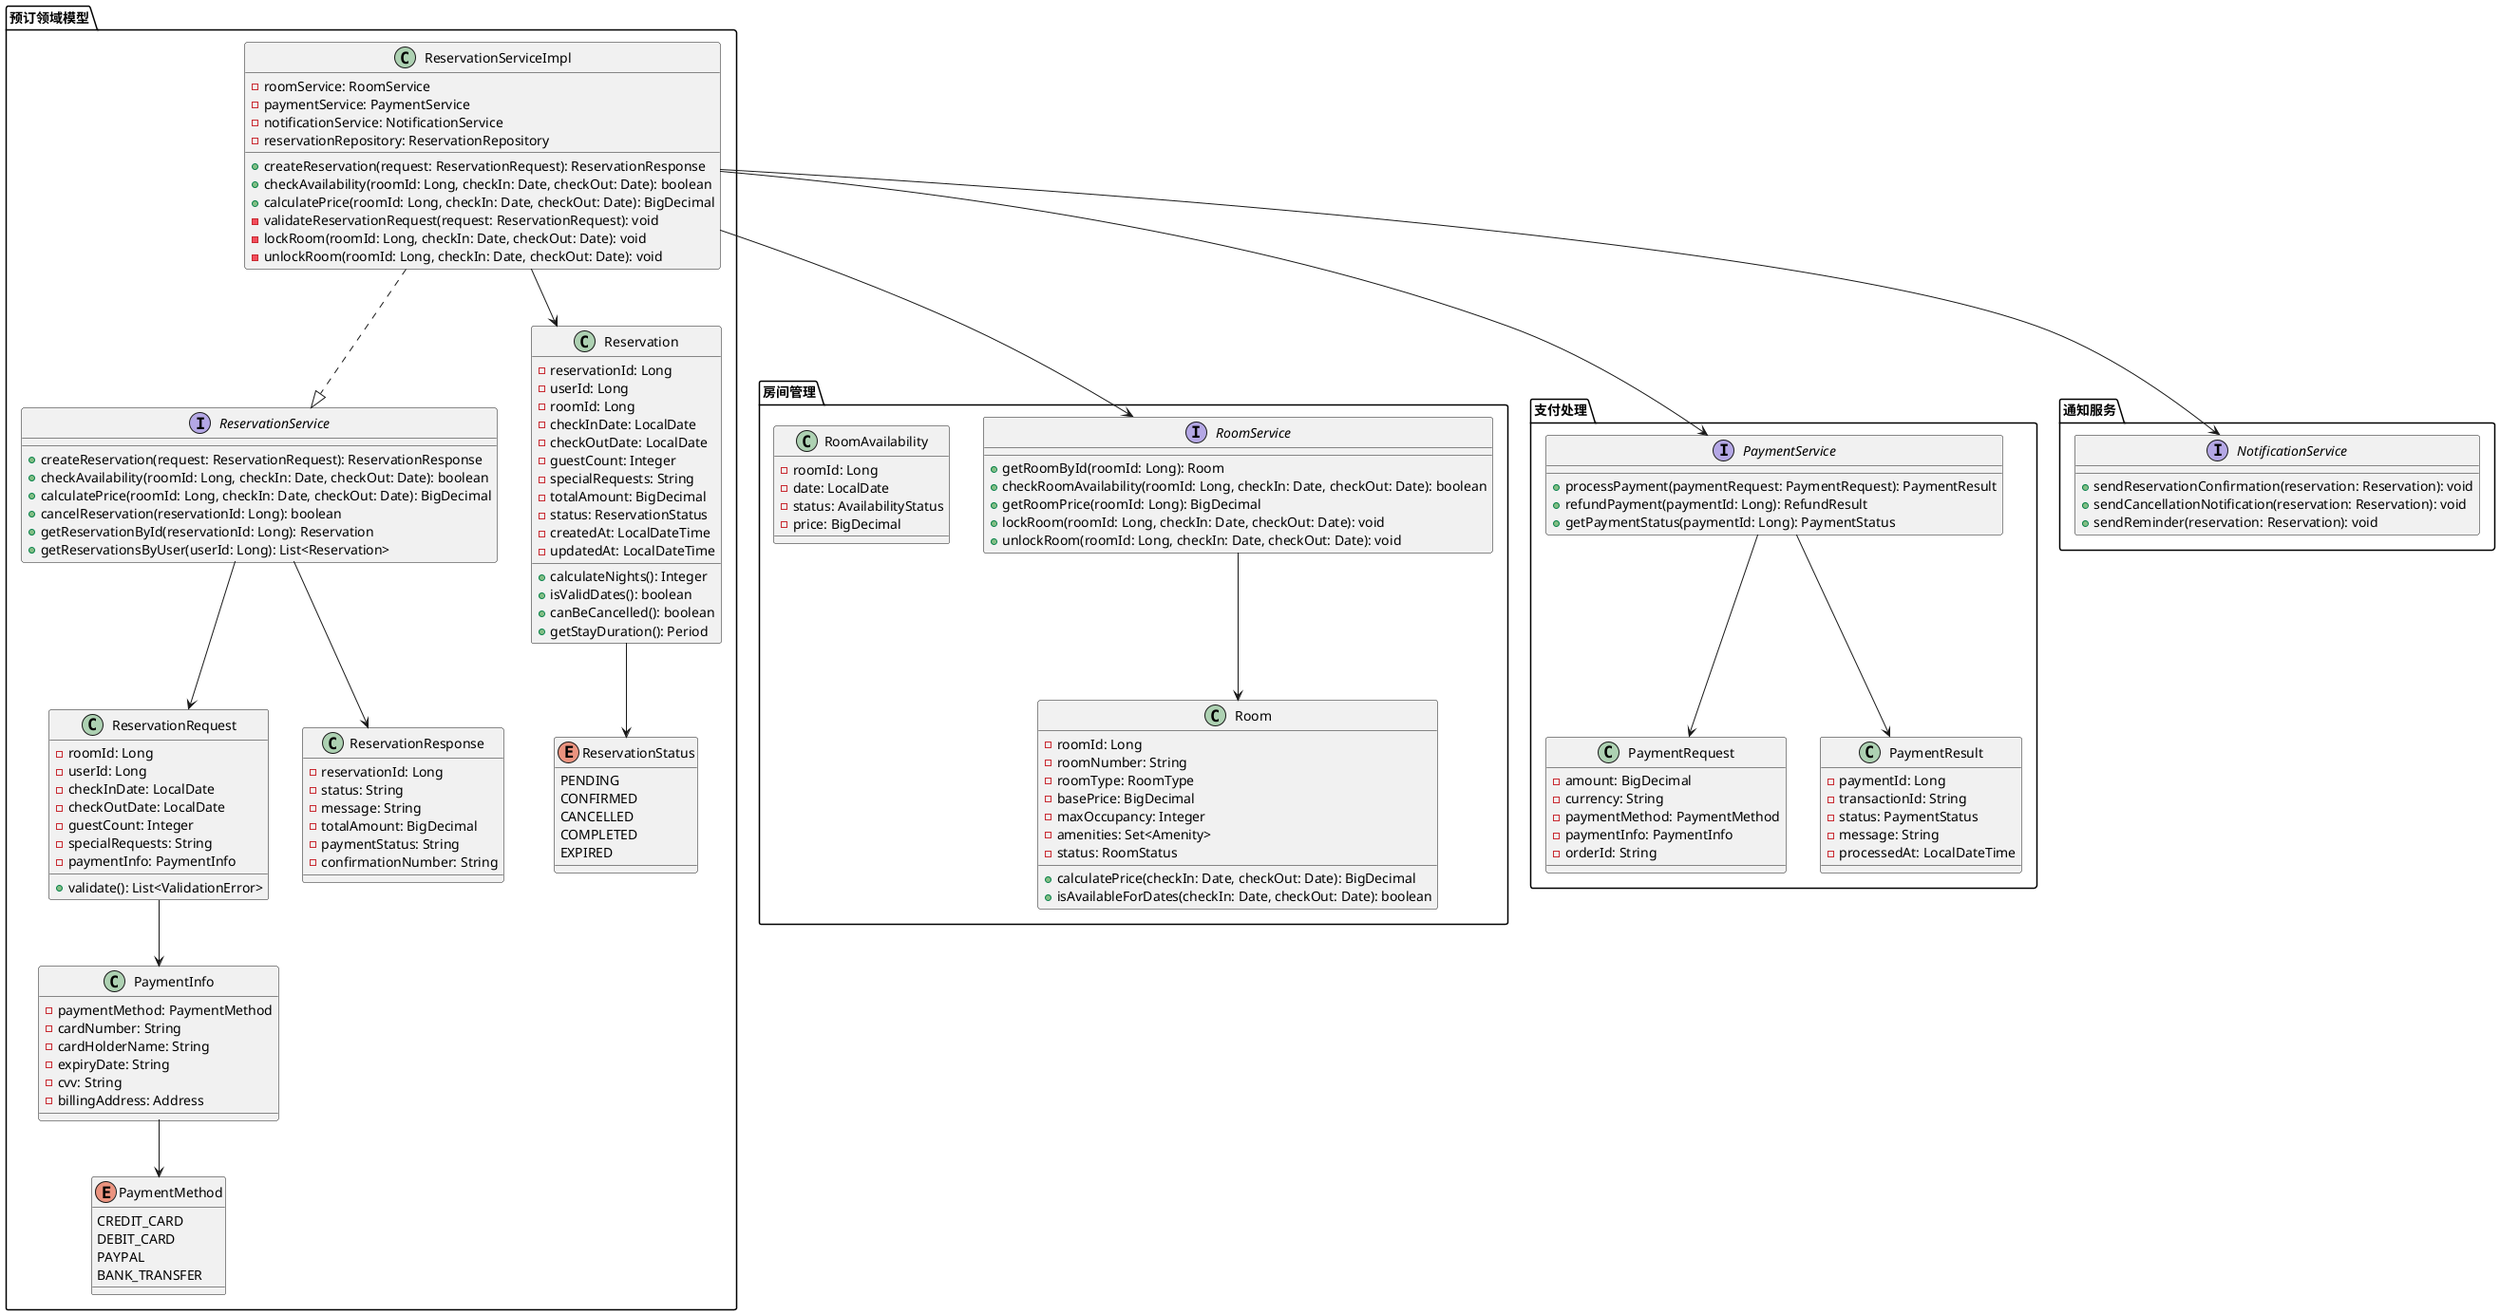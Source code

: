 @startuml 预订用例核心类图
!define ENTITY class
!define INTERFACE interface
!define ABSTRACT abstract

package "预订领域模型" {
    
    INTERFACE ReservationService {
        + createReservation(request: ReservationRequest): ReservationResponse
        + checkAvailability(roomId: Long, checkIn: Date, checkOut: Date): boolean
        + calculatePrice(roomId: Long, checkIn: Date, checkOut: Date): BigDecimal
        + cancelReservation(reservationId: Long): boolean
        + getReservationById(reservationId: Long): Reservation
        + getReservationsByUser(userId: Long): List<Reservation>
    }
    
    ENTITY ReservationServiceImpl {
        - roomService: RoomService
        - paymentService: PaymentService
        - notificationService: NotificationService
        - reservationRepository: ReservationRepository
        + createReservation(request: ReservationRequest): ReservationResponse
        + checkAvailability(roomId: Long, checkIn: Date, checkOut: Date): boolean
        + calculatePrice(roomId: Long, checkIn: Date, checkOut: Date): BigDecimal
        - validateReservationRequest(request: ReservationRequest): void
        - lockRoom(roomId: Long, checkIn: Date, checkOut: Date): void
        - unlockRoom(roomId: Long, checkIn: Date, checkOut: Date): void
    }
    
    ENTITY Reservation {
        - reservationId: Long
        - userId: Long
        - roomId: Long
        - checkInDate: LocalDate
        - checkOutDate: LocalDate
        - guestCount: Integer
        - specialRequests: String
        - totalAmount: BigDecimal
        - status: ReservationStatus
        - createdAt: LocalDateTime
        - updatedAt: LocalDateTime
        + calculateNights(): Integer
        + isValidDates(): boolean
        + canBeCancelled(): boolean
        + getStayDuration(): Period
    }
    
    ENTITY ReservationRequest {
        - roomId: Long
        - userId: Long
        - checkInDate: LocalDate
        - checkOutDate: LocalDate
        - guestCount: Integer
        - specialRequests: String
        - paymentInfo: PaymentInfo
        + validate(): List<ValidationError>
    }
    
    ENTITY ReservationResponse {
        - reservationId: Long
        - status: String
        - message: String
        - totalAmount: BigDecimal
        - paymentStatus: String
        - confirmationNumber: String
    }
    
    ENTITY PaymentInfo {
        - paymentMethod: PaymentMethod
        - cardNumber: String
        - cardHolderName: String
        - expiryDate: String
        - cvv: String
        - billingAddress: Address
    }
    
    enum ReservationStatus {
        PENDING
        CONFIRMED
        CANCELLED
        COMPLETED
        EXPIRED
    }
    
    enum PaymentMethod {
        CREDIT_CARD
        DEBIT_CARD
        PAYPAL
        BANK_TRANSFER
    }
}

package "房间管理" {
    INTERFACE RoomService {
        + getRoomById(roomId: Long): Room
        + checkRoomAvailability(roomId: Long, checkIn: Date, checkOut: Date): boolean
        + getRoomPrice(roomId: Long): BigDecimal
        + lockRoom(roomId: Long, checkIn: Date, checkOut: Date): void
        + unlockRoom(roomId: Long, checkIn: Date, checkOut: Date): void
    }
    
    ENTITY Room {
        - roomId: Long
        - roomNumber: String
        - roomType: RoomType
        - basePrice: BigDecimal
        - maxOccupancy: Integer
        - amenities: Set<Amenity>
        - status: RoomStatus
        + calculatePrice(checkIn: Date, checkOut: Date): BigDecimal
        + isAvailableForDates(checkIn: Date, checkOut: Date): boolean
    }
    
    ENTITY RoomAvailability {
        - roomId: Long
        - date: LocalDate
        - status: AvailabilityStatus
        - price: BigDecimal
    }
}

package "支付处理" {
    INTERFACE PaymentService {
        + processPayment(paymentRequest: PaymentRequest): PaymentResult
        + refundPayment(paymentId: Long): RefundResult
        + getPaymentStatus(paymentId: Long): PaymentStatus
    }
    
    ENTITY PaymentRequest {
        - amount: BigDecimal
        - currency: String
        - paymentMethod: PaymentMethod
        - paymentInfo: PaymentInfo
        - orderId: String
    }
    
    ENTITY PaymentResult {
        - paymentId: Long
        - transactionId: String
        - status: PaymentStatus
        - message: String
        - processedAt: LocalDateTime
    }
}

package "通知服务" {
    INTERFACE NotificationService {
        + sendReservationConfirmation(reservation: Reservation): void
        + sendCancellationNotification(reservation: Reservation): void
        + sendReminder(reservation: Reservation): void
    }
}

ReservationServiceImpl ..|> ReservationService
ReservationServiceImpl --> RoomService
ReservationServiceImpl --> PaymentService
ReservationServiceImpl --> NotificationService
ReservationServiceImpl --> Reservation
ReservationService --> ReservationRequest
ReservationService --> ReservationResponse
Reservation --> ReservationStatus
ReservationRequest --> PaymentInfo
PaymentInfo --> PaymentMethod
RoomService --> Room
PaymentService --> PaymentRequest
PaymentService --> PaymentResult

@enduml

